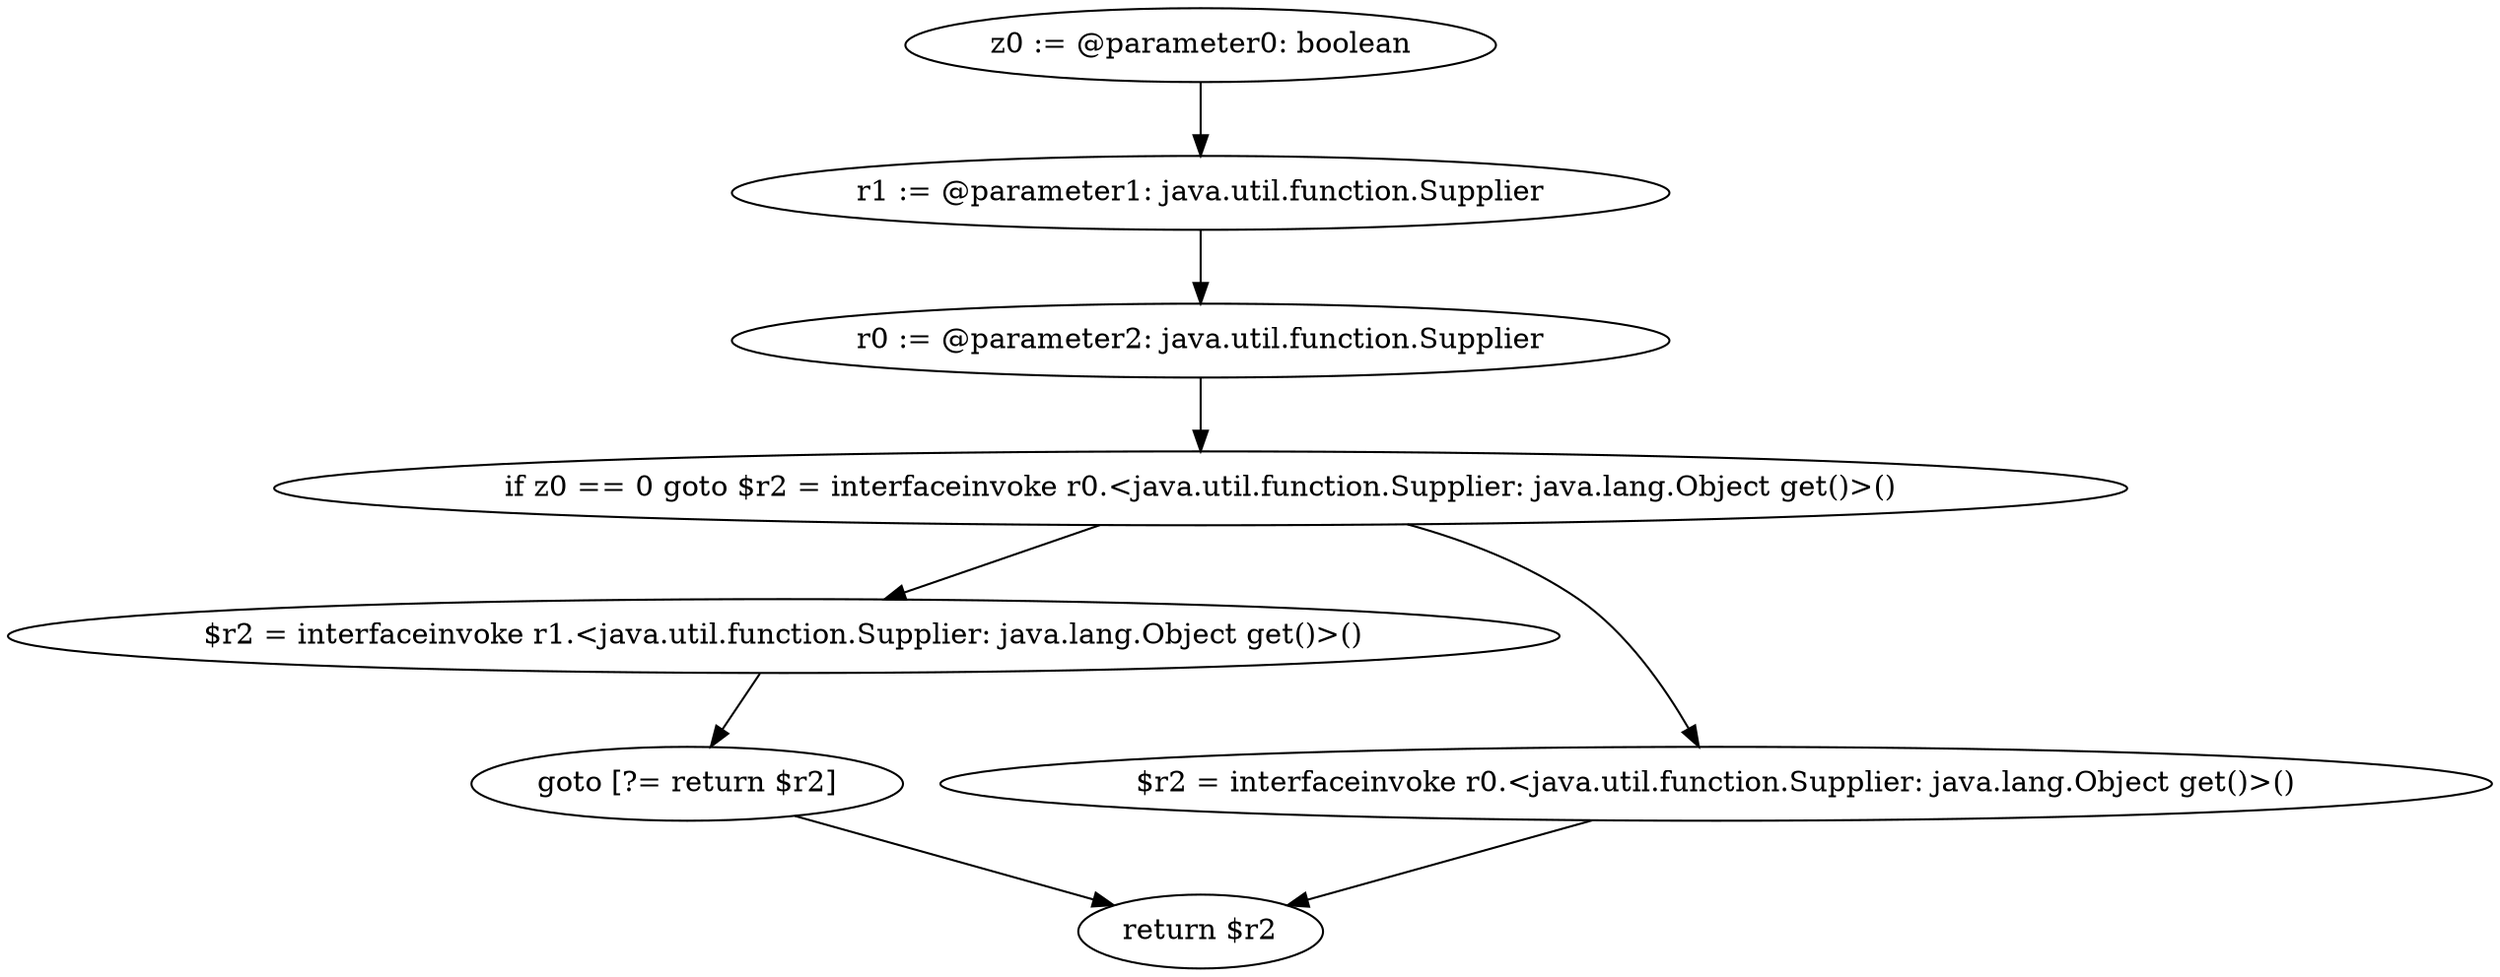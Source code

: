digraph "unitGraph" {
    "z0 := @parameter0: boolean"
    "r1 := @parameter1: java.util.function.Supplier"
    "r0 := @parameter2: java.util.function.Supplier"
    "if z0 == 0 goto $r2 = interfaceinvoke r0.<java.util.function.Supplier: java.lang.Object get()>()"
    "$r2 = interfaceinvoke r1.<java.util.function.Supplier: java.lang.Object get()>()"
    "goto [?= return $r2]"
    "$r2 = interfaceinvoke r0.<java.util.function.Supplier: java.lang.Object get()>()"
    "return $r2"
    "z0 := @parameter0: boolean"->"r1 := @parameter1: java.util.function.Supplier";
    "r1 := @parameter1: java.util.function.Supplier"->"r0 := @parameter2: java.util.function.Supplier";
    "r0 := @parameter2: java.util.function.Supplier"->"if z0 == 0 goto $r2 = interfaceinvoke r0.<java.util.function.Supplier: java.lang.Object get()>()";
    "if z0 == 0 goto $r2 = interfaceinvoke r0.<java.util.function.Supplier: java.lang.Object get()>()"->"$r2 = interfaceinvoke r1.<java.util.function.Supplier: java.lang.Object get()>()";
    "if z0 == 0 goto $r2 = interfaceinvoke r0.<java.util.function.Supplier: java.lang.Object get()>()"->"$r2 = interfaceinvoke r0.<java.util.function.Supplier: java.lang.Object get()>()";
    "$r2 = interfaceinvoke r1.<java.util.function.Supplier: java.lang.Object get()>()"->"goto [?= return $r2]";
    "goto [?= return $r2]"->"return $r2";
    "$r2 = interfaceinvoke r0.<java.util.function.Supplier: java.lang.Object get()>()"->"return $r2";
}
